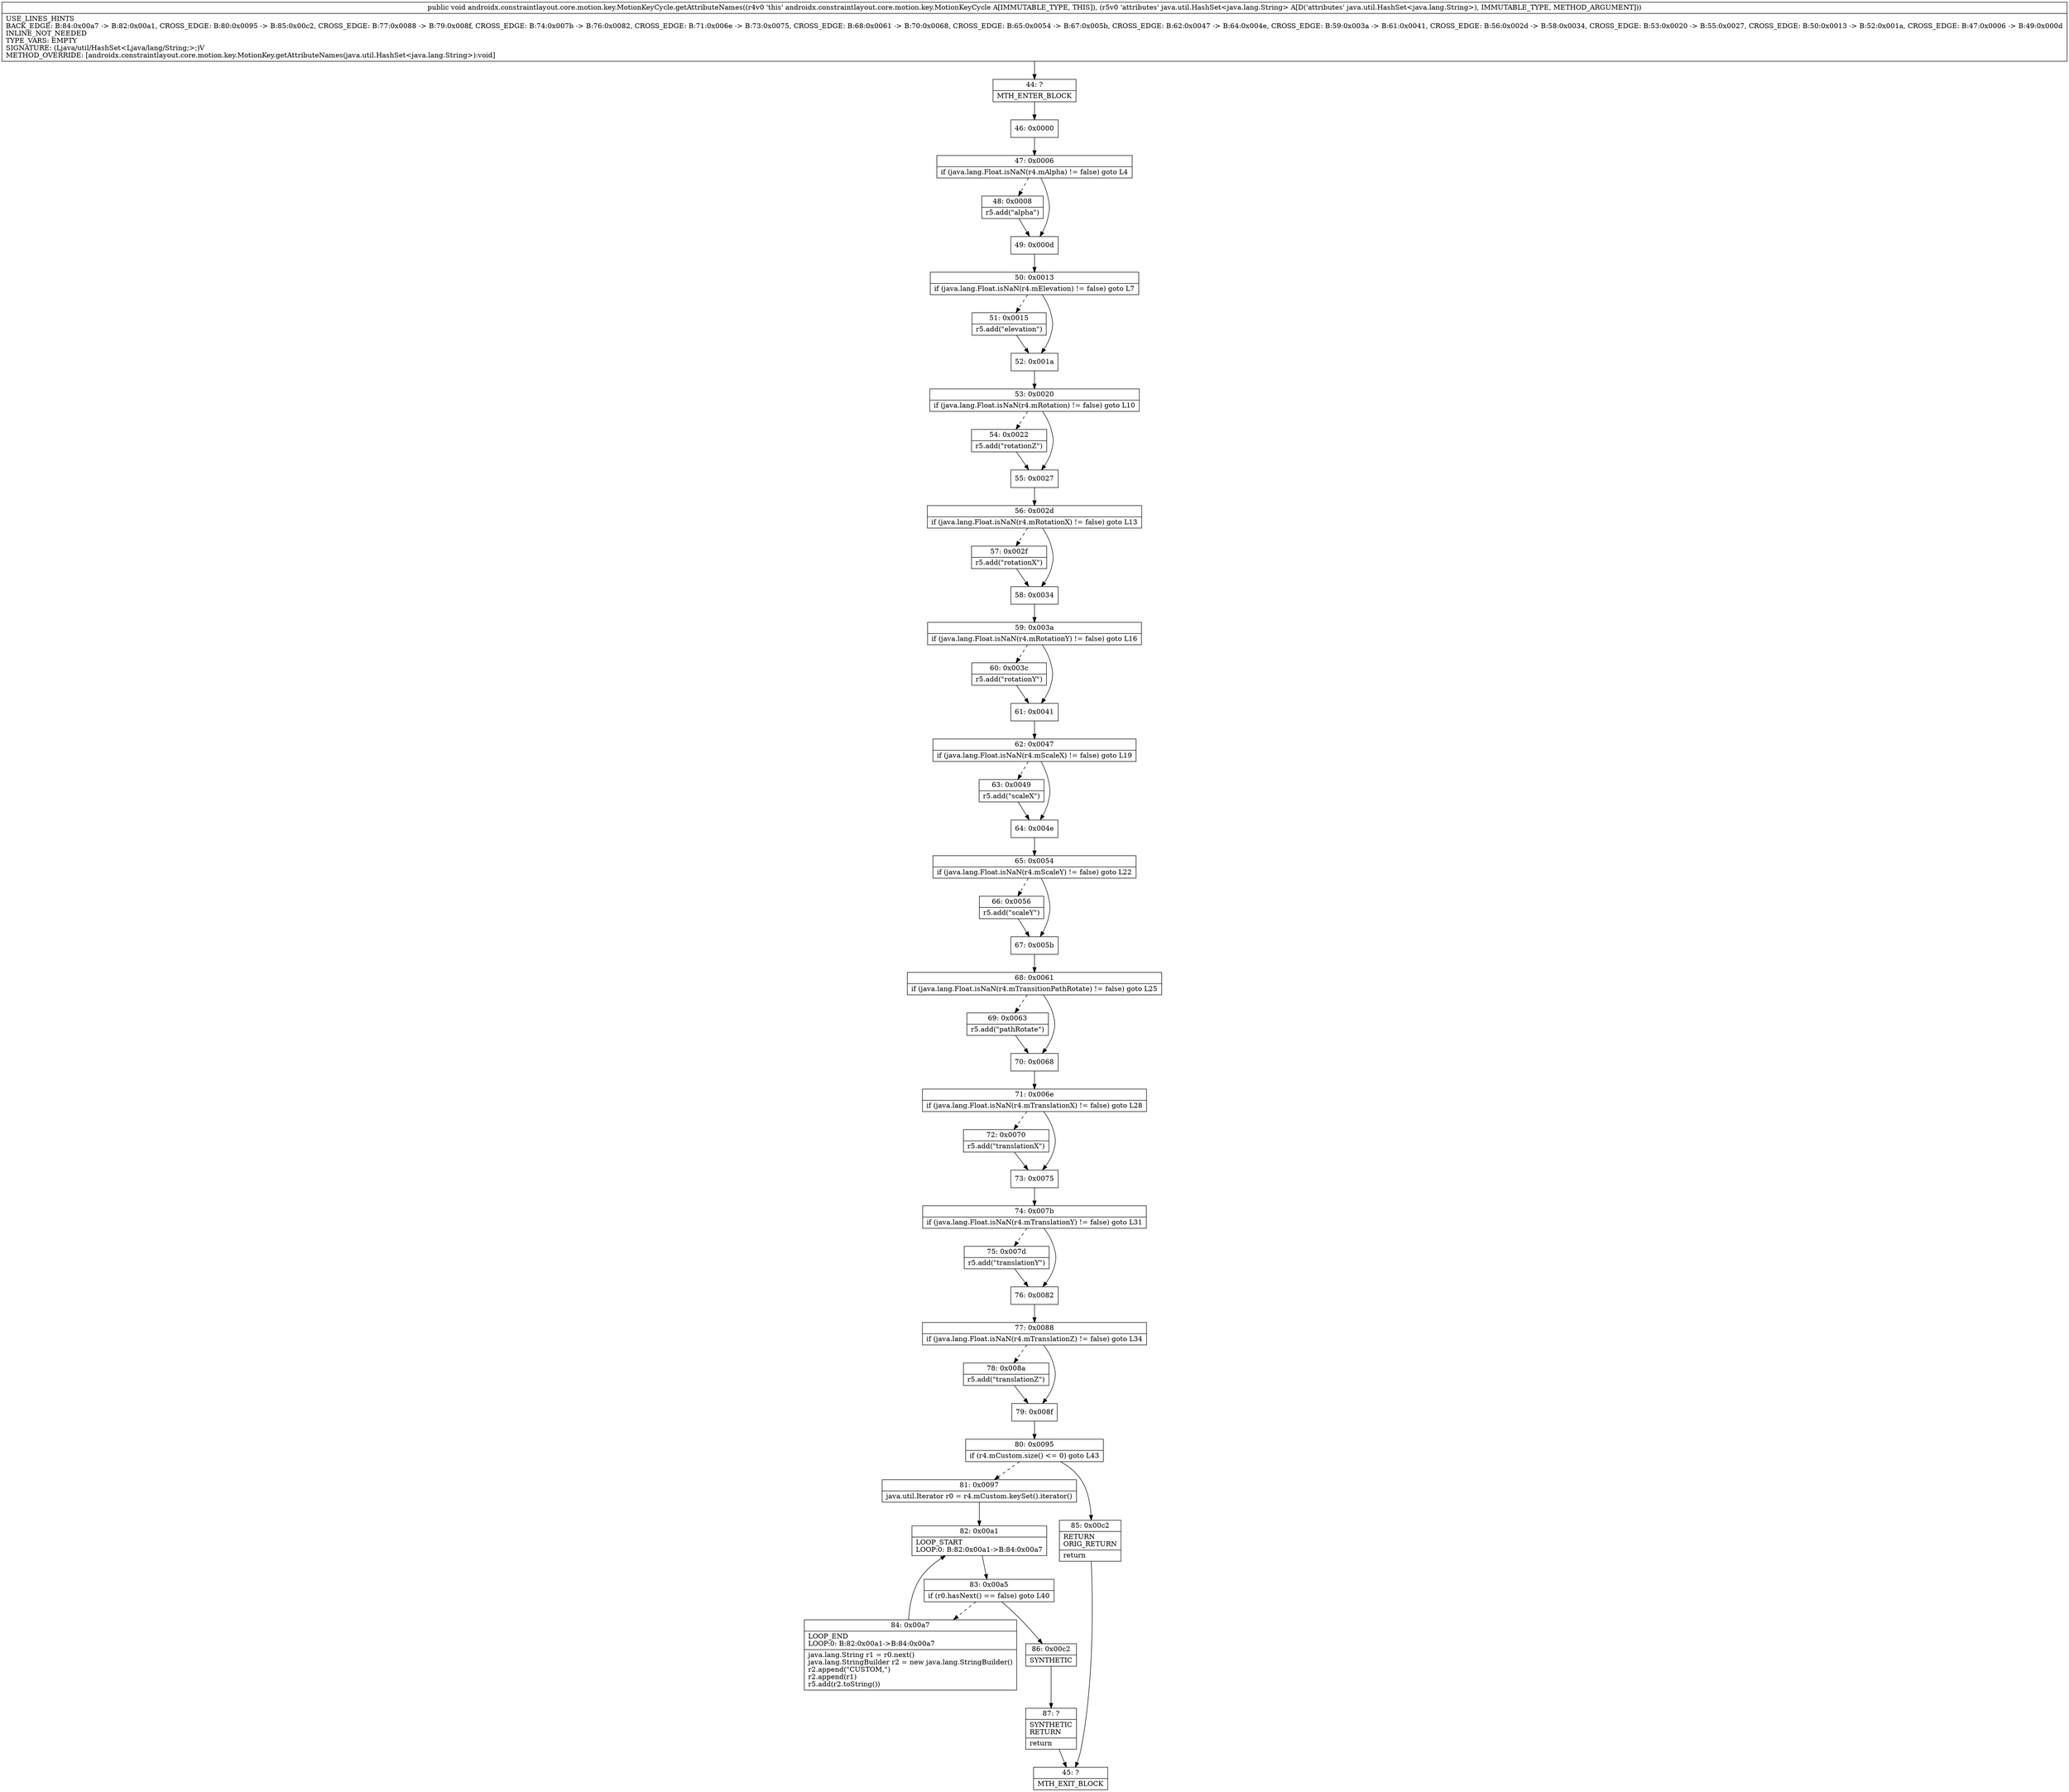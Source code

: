 digraph "CFG forandroidx.constraintlayout.core.motion.key.MotionKeyCycle.getAttributeNames(Ljava\/util\/HashSet;)V" {
Node_44 [shape=record,label="{44\:\ ?|MTH_ENTER_BLOCK\l}"];
Node_46 [shape=record,label="{46\:\ 0x0000}"];
Node_47 [shape=record,label="{47\:\ 0x0006|if (java.lang.Float.isNaN(r4.mAlpha) != false) goto L4\l}"];
Node_48 [shape=record,label="{48\:\ 0x0008|r5.add(\"alpha\")\l}"];
Node_49 [shape=record,label="{49\:\ 0x000d}"];
Node_50 [shape=record,label="{50\:\ 0x0013|if (java.lang.Float.isNaN(r4.mElevation) != false) goto L7\l}"];
Node_51 [shape=record,label="{51\:\ 0x0015|r5.add(\"elevation\")\l}"];
Node_52 [shape=record,label="{52\:\ 0x001a}"];
Node_53 [shape=record,label="{53\:\ 0x0020|if (java.lang.Float.isNaN(r4.mRotation) != false) goto L10\l}"];
Node_54 [shape=record,label="{54\:\ 0x0022|r5.add(\"rotationZ\")\l}"];
Node_55 [shape=record,label="{55\:\ 0x0027}"];
Node_56 [shape=record,label="{56\:\ 0x002d|if (java.lang.Float.isNaN(r4.mRotationX) != false) goto L13\l}"];
Node_57 [shape=record,label="{57\:\ 0x002f|r5.add(\"rotationX\")\l}"];
Node_58 [shape=record,label="{58\:\ 0x0034}"];
Node_59 [shape=record,label="{59\:\ 0x003a|if (java.lang.Float.isNaN(r4.mRotationY) != false) goto L16\l}"];
Node_60 [shape=record,label="{60\:\ 0x003c|r5.add(\"rotationY\")\l}"];
Node_61 [shape=record,label="{61\:\ 0x0041}"];
Node_62 [shape=record,label="{62\:\ 0x0047|if (java.lang.Float.isNaN(r4.mScaleX) != false) goto L19\l}"];
Node_63 [shape=record,label="{63\:\ 0x0049|r5.add(\"scaleX\")\l}"];
Node_64 [shape=record,label="{64\:\ 0x004e}"];
Node_65 [shape=record,label="{65\:\ 0x0054|if (java.lang.Float.isNaN(r4.mScaleY) != false) goto L22\l}"];
Node_66 [shape=record,label="{66\:\ 0x0056|r5.add(\"scaleY\")\l}"];
Node_67 [shape=record,label="{67\:\ 0x005b}"];
Node_68 [shape=record,label="{68\:\ 0x0061|if (java.lang.Float.isNaN(r4.mTransitionPathRotate) != false) goto L25\l}"];
Node_69 [shape=record,label="{69\:\ 0x0063|r5.add(\"pathRotate\")\l}"];
Node_70 [shape=record,label="{70\:\ 0x0068}"];
Node_71 [shape=record,label="{71\:\ 0x006e|if (java.lang.Float.isNaN(r4.mTranslationX) != false) goto L28\l}"];
Node_72 [shape=record,label="{72\:\ 0x0070|r5.add(\"translationX\")\l}"];
Node_73 [shape=record,label="{73\:\ 0x0075}"];
Node_74 [shape=record,label="{74\:\ 0x007b|if (java.lang.Float.isNaN(r4.mTranslationY) != false) goto L31\l}"];
Node_75 [shape=record,label="{75\:\ 0x007d|r5.add(\"translationY\")\l}"];
Node_76 [shape=record,label="{76\:\ 0x0082}"];
Node_77 [shape=record,label="{77\:\ 0x0088|if (java.lang.Float.isNaN(r4.mTranslationZ) != false) goto L34\l}"];
Node_78 [shape=record,label="{78\:\ 0x008a|r5.add(\"translationZ\")\l}"];
Node_79 [shape=record,label="{79\:\ 0x008f}"];
Node_80 [shape=record,label="{80\:\ 0x0095|if (r4.mCustom.size() \<= 0) goto L43\l}"];
Node_81 [shape=record,label="{81\:\ 0x0097|java.util.Iterator r0 = r4.mCustom.keySet().iterator()\l}"];
Node_82 [shape=record,label="{82\:\ 0x00a1|LOOP_START\lLOOP:0: B:82:0x00a1\-\>B:84:0x00a7\l}"];
Node_83 [shape=record,label="{83\:\ 0x00a5|if (r0.hasNext() == false) goto L40\l}"];
Node_84 [shape=record,label="{84\:\ 0x00a7|LOOP_END\lLOOP:0: B:82:0x00a1\-\>B:84:0x00a7\l|java.lang.String r1 = r0.next()\ljava.lang.StringBuilder r2 = new java.lang.StringBuilder()\lr2.append(\"CUSTOM,\")\lr2.append(r1)\lr5.add(r2.toString())\l}"];
Node_86 [shape=record,label="{86\:\ 0x00c2|SYNTHETIC\l}"];
Node_87 [shape=record,label="{87\:\ ?|SYNTHETIC\lRETURN\l|return\l}"];
Node_45 [shape=record,label="{45\:\ ?|MTH_EXIT_BLOCK\l}"];
Node_85 [shape=record,label="{85\:\ 0x00c2|RETURN\lORIG_RETURN\l|return\l}"];
MethodNode[shape=record,label="{public void androidx.constraintlayout.core.motion.key.MotionKeyCycle.getAttributeNames((r4v0 'this' androidx.constraintlayout.core.motion.key.MotionKeyCycle A[IMMUTABLE_TYPE, THIS]), (r5v0 'attributes' java.util.HashSet\<java.lang.String\> A[D('attributes' java.util.HashSet\<java.lang.String\>), IMMUTABLE_TYPE, METHOD_ARGUMENT]))  | USE_LINES_HINTS\lBACK_EDGE: B:84:0x00a7 \-\> B:82:0x00a1, CROSS_EDGE: B:80:0x0095 \-\> B:85:0x00c2, CROSS_EDGE: B:77:0x0088 \-\> B:79:0x008f, CROSS_EDGE: B:74:0x007b \-\> B:76:0x0082, CROSS_EDGE: B:71:0x006e \-\> B:73:0x0075, CROSS_EDGE: B:68:0x0061 \-\> B:70:0x0068, CROSS_EDGE: B:65:0x0054 \-\> B:67:0x005b, CROSS_EDGE: B:62:0x0047 \-\> B:64:0x004e, CROSS_EDGE: B:59:0x003a \-\> B:61:0x0041, CROSS_EDGE: B:56:0x002d \-\> B:58:0x0034, CROSS_EDGE: B:53:0x0020 \-\> B:55:0x0027, CROSS_EDGE: B:50:0x0013 \-\> B:52:0x001a, CROSS_EDGE: B:47:0x0006 \-\> B:49:0x000d\lINLINE_NOT_NEEDED\lTYPE_VARS: EMPTY\lSIGNATURE: (Ljava\/util\/HashSet\<Ljava\/lang\/String;\>;)V\lMETHOD_OVERRIDE: [androidx.constraintlayout.core.motion.key.MotionKey.getAttributeNames(java.util.HashSet\<java.lang.String\>):void]\l}"];
MethodNode -> Node_44;Node_44 -> Node_46;
Node_46 -> Node_47;
Node_47 -> Node_48[style=dashed];
Node_47 -> Node_49;
Node_48 -> Node_49;
Node_49 -> Node_50;
Node_50 -> Node_51[style=dashed];
Node_50 -> Node_52;
Node_51 -> Node_52;
Node_52 -> Node_53;
Node_53 -> Node_54[style=dashed];
Node_53 -> Node_55;
Node_54 -> Node_55;
Node_55 -> Node_56;
Node_56 -> Node_57[style=dashed];
Node_56 -> Node_58;
Node_57 -> Node_58;
Node_58 -> Node_59;
Node_59 -> Node_60[style=dashed];
Node_59 -> Node_61;
Node_60 -> Node_61;
Node_61 -> Node_62;
Node_62 -> Node_63[style=dashed];
Node_62 -> Node_64;
Node_63 -> Node_64;
Node_64 -> Node_65;
Node_65 -> Node_66[style=dashed];
Node_65 -> Node_67;
Node_66 -> Node_67;
Node_67 -> Node_68;
Node_68 -> Node_69[style=dashed];
Node_68 -> Node_70;
Node_69 -> Node_70;
Node_70 -> Node_71;
Node_71 -> Node_72[style=dashed];
Node_71 -> Node_73;
Node_72 -> Node_73;
Node_73 -> Node_74;
Node_74 -> Node_75[style=dashed];
Node_74 -> Node_76;
Node_75 -> Node_76;
Node_76 -> Node_77;
Node_77 -> Node_78[style=dashed];
Node_77 -> Node_79;
Node_78 -> Node_79;
Node_79 -> Node_80;
Node_80 -> Node_81[style=dashed];
Node_80 -> Node_85;
Node_81 -> Node_82;
Node_82 -> Node_83;
Node_83 -> Node_84[style=dashed];
Node_83 -> Node_86;
Node_84 -> Node_82;
Node_86 -> Node_87;
Node_87 -> Node_45;
Node_85 -> Node_45;
}

